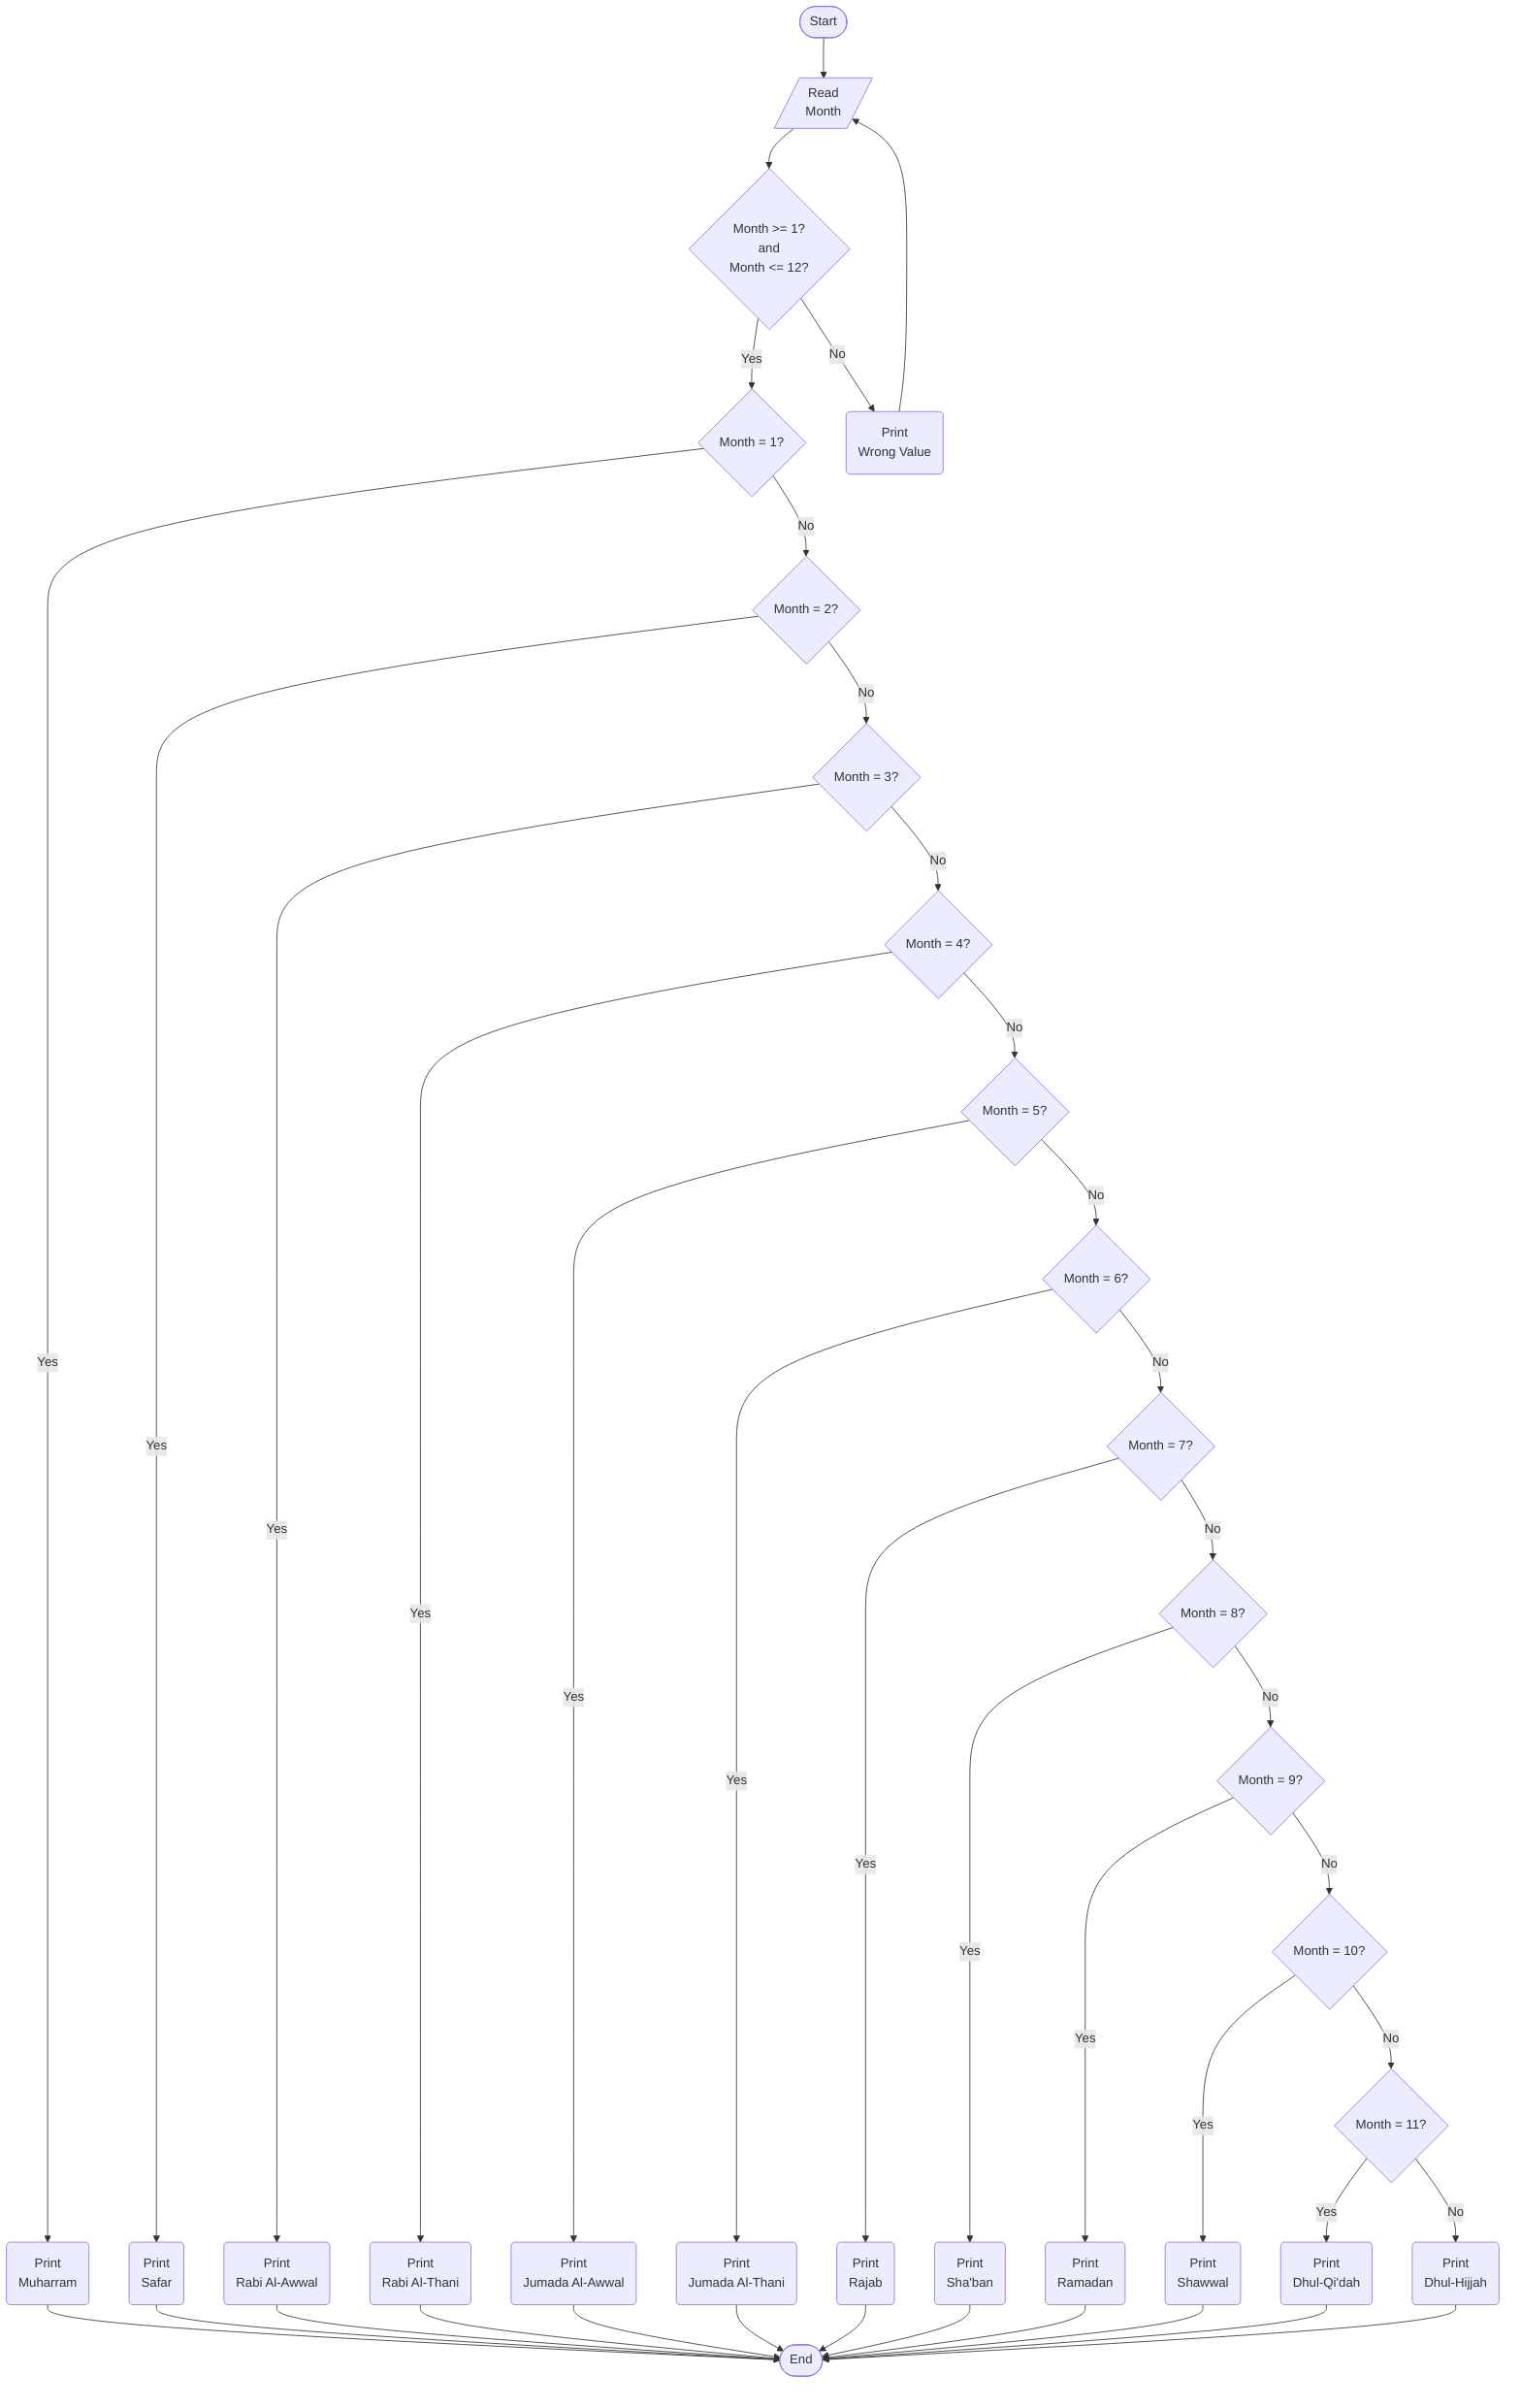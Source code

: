 %% Write a program to ask the user to enter:
%% • Month
%% Then print the month as follows:
%% • 1 Print Muharram
%% • 2 Print Safar
%% • 3 Print Rabi Al-Awwal
%% • 4 Print Rabi Al-Thani
%% • 5 Print Jumada Al-Awwal
%% • 6 Print Jumada Al-Thani
%% • 7 Print Rajab
%% • 8 Print Sha'ban
%% • 9 Print Ramadan
%% • 10 Print Shawwal
%% • 11 Print Dhul-Qi'dah,
%% • 12 Print Dhul-Hijjah
%% Otherwise print "Wrong Value" and ask the use to enter the day again
%% Steps
%% Step 1: Ask the user to enter Month
%% Step 2: If not(Month >= 1 and Month <= 12) Then "Wrong Value" and go to Step1
%% Step 3: If Month = 1 Then Print Muharram
%% Step 4: If Month = 2 Then Print Safar
%% Step 5: If Month = 3 Then Print Rabi Al-Awwal
%% Step 6: If Month = 4 Then Print Rabi Al-Thani
%% Step 7: If Month = 5 Then Print Jumada Al-Awwal
%% Step 8: If Month = 6 Then Print Jumada Al-Thani
%% Step 9: If Month = 7 Then Print Rajab
%% Step 10: If Month = 8 Then Print Sha'ban
%% Step 11: If Month = 9 Then Print Ramadan
%% Step 12: If Month = 10 Then Print Shawwal
%% Step 13: If Month = 11 Then Print Dhul-Qi'dah, Otherwise Print Dhul-Hijjah

flowchart TD
    Start([Start])
    ReadMonth[/Read\nMonth/]
    IsMonth{Month >= 1?\nand\nMonth <= 12?}
    IsMonth1{Month = 1?}
    PrintMuharram(Print\nMuharram)
    IsMonth2{Month = 2?}
    PrintSafar(Print\nSafar)
    IsMonth3{Month = 3?}
    PrintRabiAwwal(Print\nRabi Al-Awwal)
    IsMonth4{Month = 4?}
    PrintRabiThani(Print\nRabi Al-Thani)
    IsMonth5{Month = 5?}
    PrintJumadaAwwal(Print\nJumada Al-Awwal)
    IsMonth6{Month = 6?}
    PrintJumadaThani(Print\nJumada Al-Thani)
    IsMonth7{Month = 7?}
    PrintRajab(Print\nRajab)
    IsMonth8{Month = 8?}
    PrintShaban(Print\nSha'ban)
    IsMonth9{Month = 9?}
    PrintRamadan(Print\nRamadan)
    IsMonth10{Month = 10?}
    PrintShawwal(Print\nShawwal)
    IsMonth11{Month = 11?}
    PrintDhulQidah(Print\nDhul-Qi'dah)
    PrintDhulHijjah(Print\nDhul-Hijjah)
    PrintWrongValue(Print\nWrong Value)
    End([End])
    Start --> ReadMonth --> IsMonth -- No --> PrintWrongValue --> ReadMonth
    IsMonth -- Yes --> IsMonth1 -- Yes --> PrintMuharram --> End
    IsMonth1 -- No --> IsMonth2 -- Yes --> PrintSafar --> End
    IsMonth2 -- No --> IsMonth3 -- Yes --> PrintRabiAwwal --> End
    IsMonth3 -- No --> IsMonth4 -- Yes --> PrintRabiThani --> End
    IsMonth4 -- No --> IsMonth5 -- Yes --> PrintJumadaAwwal --> End
    IsMonth5 -- No --> IsMonth6 -- Yes --> PrintJumadaThani --> End
    IsMonth6 -- No --> IsMonth7 -- Yes --> PrintRajab --> End
    IsMonth7 -- No --> IsMonth8 -- Yes --> PrintShaban --> End
    IsMonth8 -- No --> IsMonth9 -- Yes --> PrintRamadan --> End
    IsMonth9 -- No --> IsMonth10 -- Yes --> PrintShawwal --> End
    IsMonth10 -- No --> IsMonth11 -- Yes --> PrintDhulQidah --> End
    IsMonth11 -- No --> PrintDhulHijjah --> End